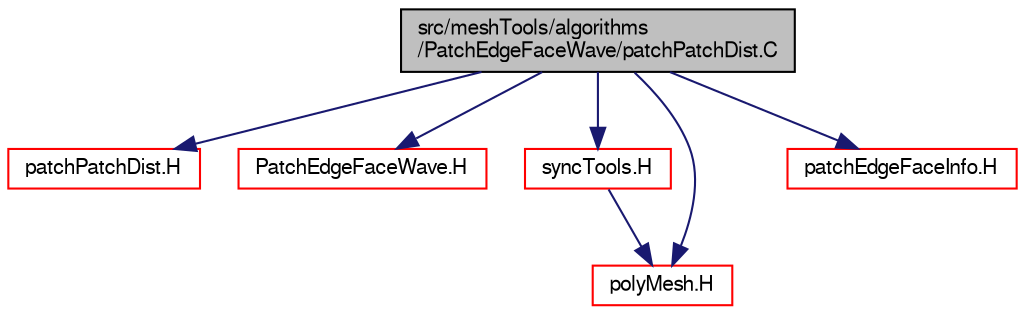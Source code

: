 digraph "src/meshTools/algorithms/PatchEdgeFaceWave/patchPatchDist.C"
{
  bgcolor="transparent";
  edge [fontname="FreeSans",fontsize="10",labelfontname="FreeSans",labelfontsize="10"];
  node [fontname="FreeSans",fontsize="10",shape=record];
  Node0 [label="src/meshTools/algorithms\l/PatchEdgeFaceWave/patchPatchDist.C",height=0.2,width=0.4,color="black", fillcolor="grey75", style="filled", fontcolor="black"];
  Node0 -> Node1 [color="midnightblue",fontsize="10",style="solid",fontname="FreeSans"];
  Node1 [label="patchPatchDist.H",height=0.2,width=0.4,color="red",URL="$a07217.html"];
  Node0 -> Node84 [color="midnightblue",fontsize="10",style="solid",fontname="FreeSans"];
  Node84 [label="PatchEdgeFaceWave.H",height=0.2,width=0.4,color="red",URL="$a07208.html"];
  Node0 -> Node152 [color="midnightblue",fontsize="10",style="solid",fontname="FreeSans"];
  Node152 [label="syncTools.H",height=0.2,width=0.4,color="red",URL="$a11768.html"];
  Node152 -> Node155 [color="midnightblue",fontsize="10",style="solid",fontname="FreeSans"];
  Node155 [label="polyMesh.H",height=0.2,width=0.4,color="red",URL="$a11630.html"];
  Node0 -> Node155 [color="midnightblue",fontsize="10",style="solid",fontname="FreeSans"];
  Node0 -> Node236 [color="midnightblue",fontsize="10",style="solid",fontname="FreeSans"];
  Node236 [label="patchEdgeFaceInfo.H",height=0.2,width=0.4,color="red",URL="$a07181.html"];
}
